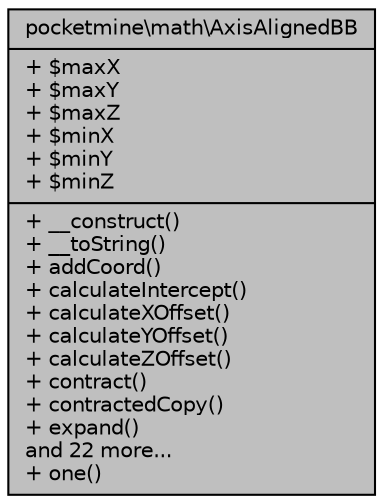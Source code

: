 digraph "pocketmine\math\AxisAlignedBB"
{
 // INTERACTIVE_SVG=YES
 // LATEX_PDF_SIZE
  edge [fontname="Helvetica",fontsize="10",labelfontname="Helvetica",labelfontsize="10"];
  node [fontname="Helvetica",fontsize="10",shape=record];
  Node1 [label="{pocketmine\\math\\AxisAlignedBB\n|+ $maxX\l+ $maxY\l+ $maxZ\l+ $minX\l+ $minY\l+ $minZ\l|+ __construct()\l+ __toString()\l+ addCoord()\l+ calculateIntercept()\l+ calculateXOffset()\l+ calculateYOffset()\l+ calculateZOffset()\l+ contract()\l+ contractedCopy()\l+ expand()\land 22 more...\l+ one()\l}",height=0.2,width=0.4,color="black", fillcolor="grey75", style="filled", fontcolor="black",tooltip=" "];
}
